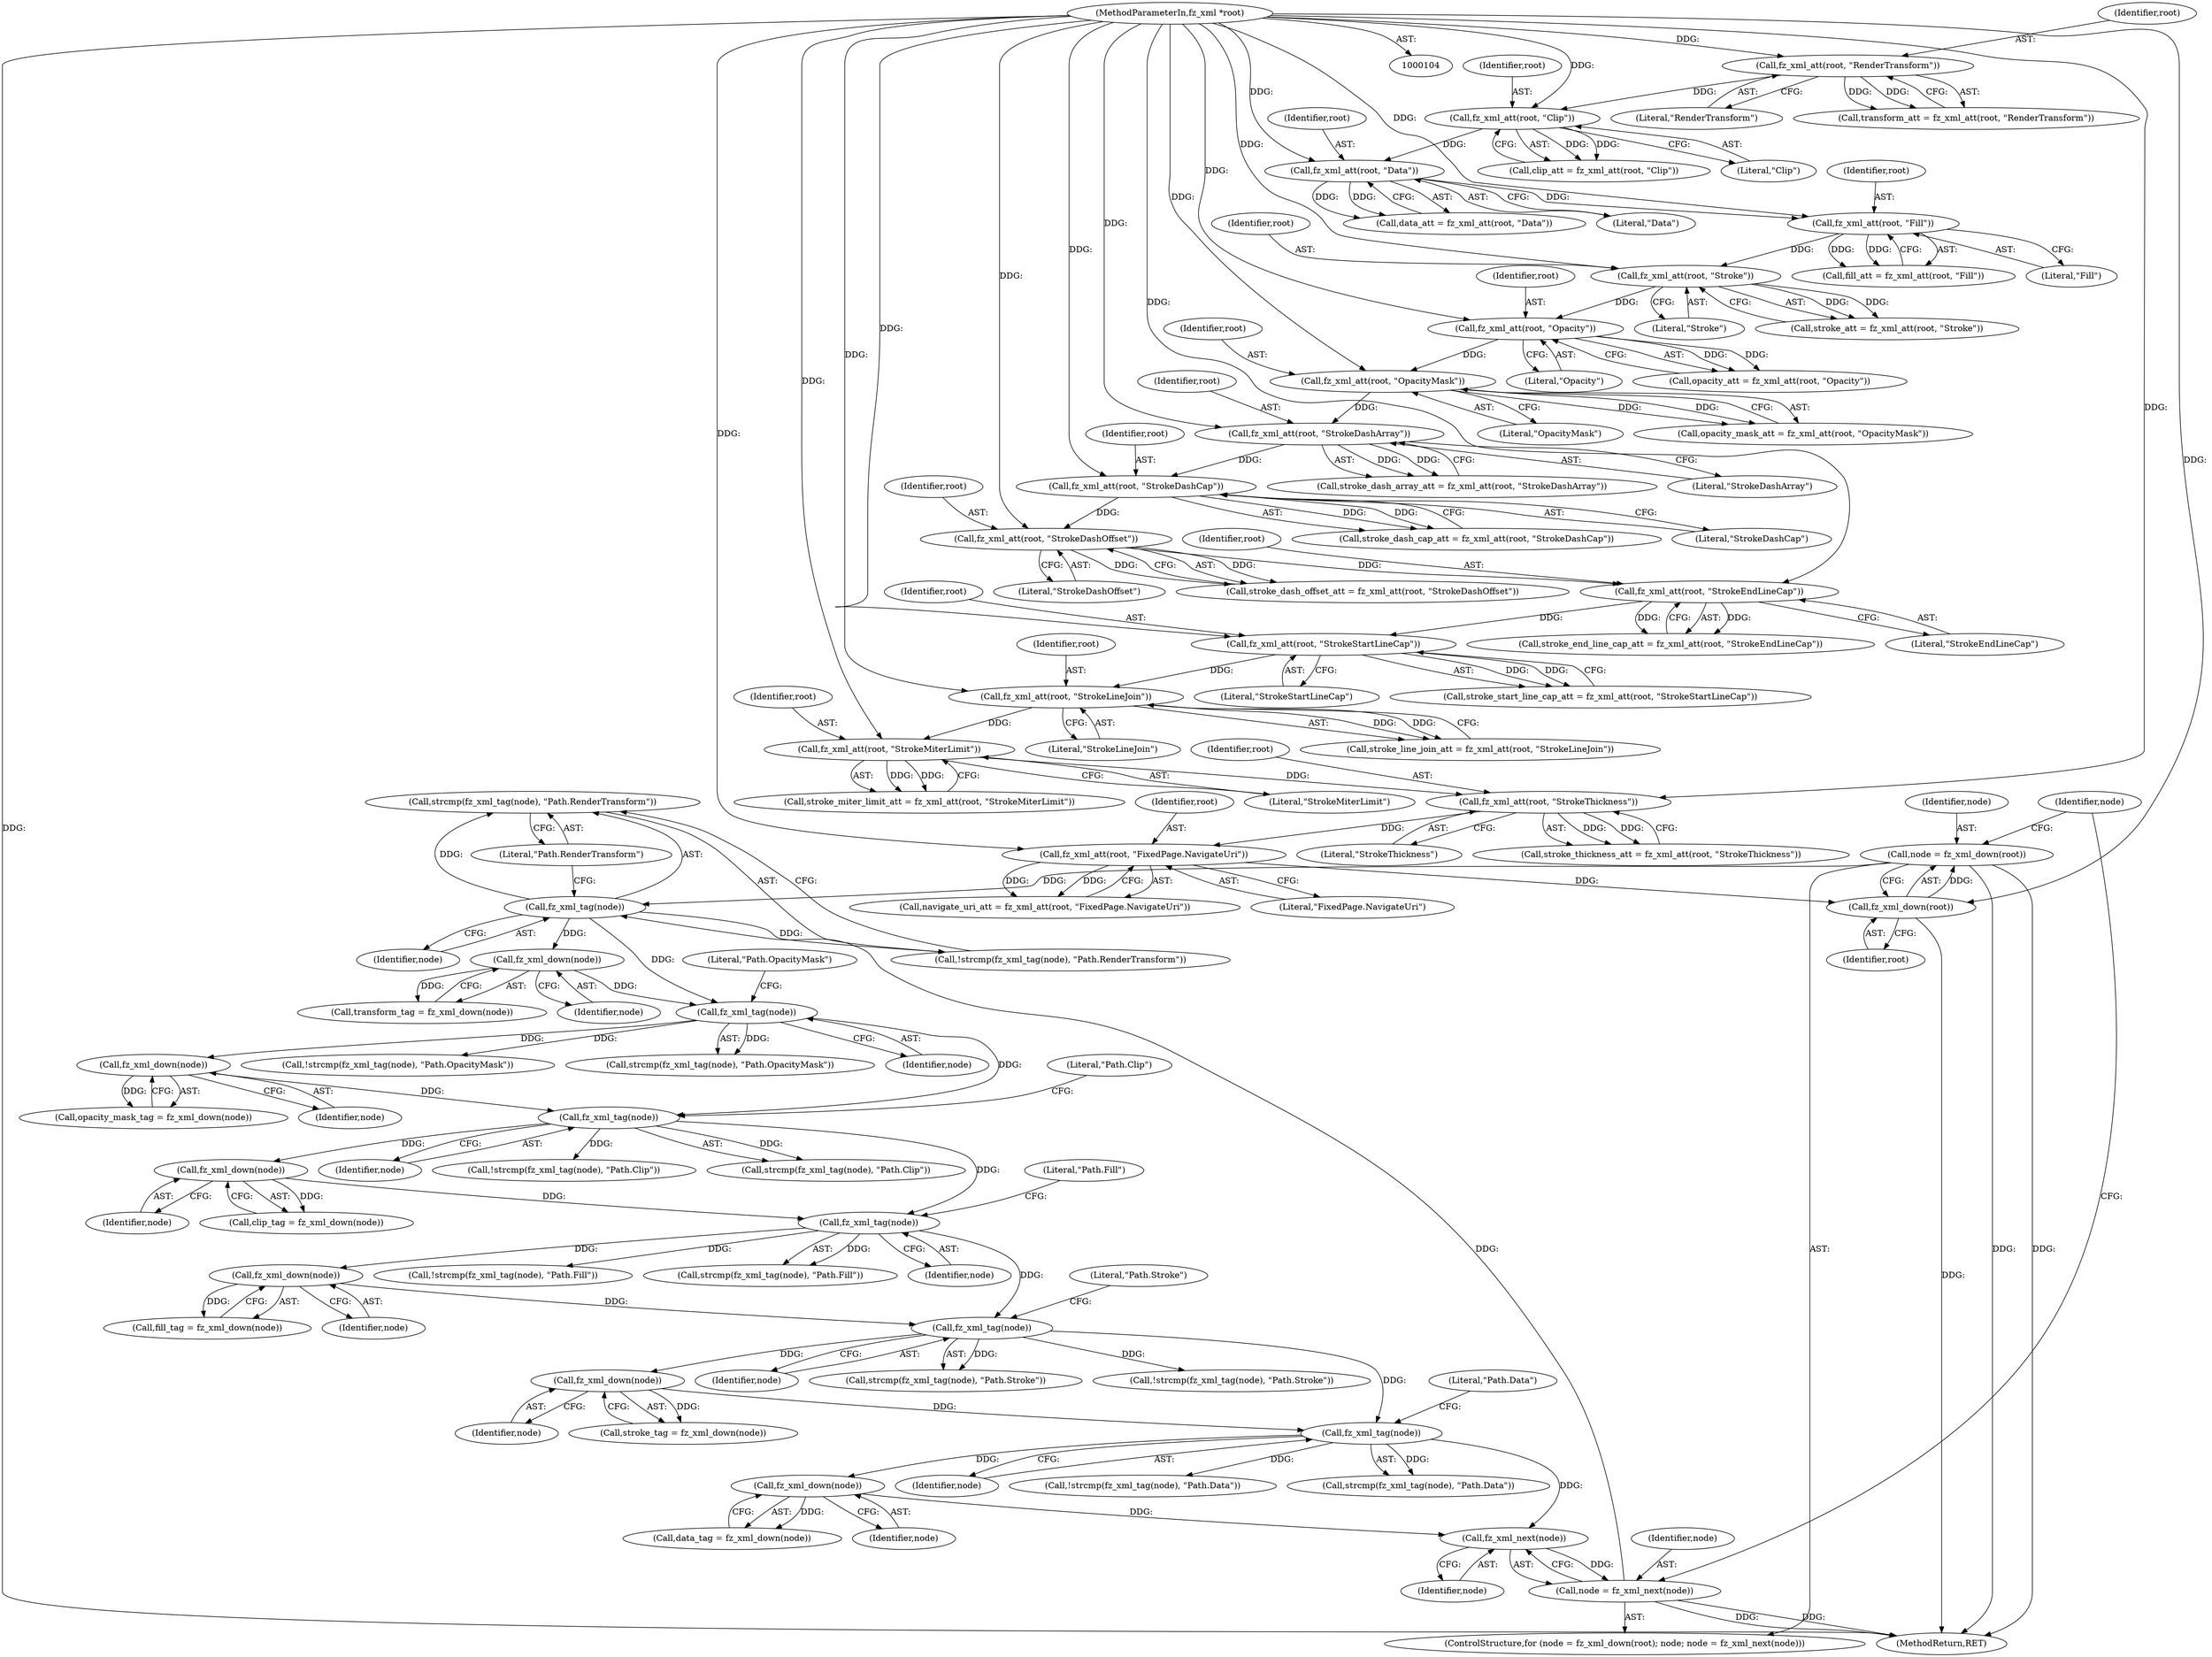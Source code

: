 digraph "0_ghostscript_60dabde18d7fe12b19da8b509bdfee9cc886aafc_3@API" {
"1000278" [label="(Call,strcmp(fz_xml_tag(node), \"Path.RenderTransform\"))"];
"1000279" [label="(Call,fz_xml_tag(node))"];
"1000266" [label="(Call,node = fz_xml_down(root))"];
"1000268" [label="(Call,fz_xml_down(root))"];
"1000262" [label="(Call,fz_xml_att(root, \"FixedPage.NavigateUri\"))"];
"1000257" [label="(Call,fz_xml_att(root, \"StrokeThickness\"))"];
"1000252" [label="(Call,fz_xml_att(root, \"StrokeMiterLimit\"))"];
"1000247" [label="(Call,fz_xml_att(root, \"StrokeLineJoin\"))"];
"1000242" [label="(Call,fz_xml_att(root, \"StrokeStartLineCap\"))"];
"1000237" [label="(Call,fz_xml_att(root, \"StrokeEndLineCap\"))"];
"1000232" [label="(Call,fz_xml_att(root, \"StrokeDashOffset\"))"];
"1000227" [label="(Call,fz_xml_att(root, \"StrokeDashCap\"))"];
"1000222" [label="(Call,fz_xml_att(root, \"StrokeDashArray\"))"];
"1000217" [label="(Call,fz_xml_att(root, \"OpacityMask\"))"];
"1000212" [label="(Call,fz_xml_att(root, \"Opacity\"))"];
"1000207" [label="(Call,fz_xml_att(root, \"Stroke\"))"];
"1000202" [label="(Call,fz_xml_att(root, \"Fill\"))"];
"1000197" [label="(Call,fz_xml_att(root, \"Data\"))"];
"1000192" [label="(Call,fz_xml_att(root, \"Clip\"))"];
"1000187" [label="(Call,fz_xml_att(root, \"RenderTransform\"))"];
"1000109" [label="(MethodParameterIn,fz_xml *root)"];
"1000271" [label="(Call,node = fz_xml_next(node))"];
"1000273" [label="(Call,fz_xml_next(node))"];
"1000329" [label="(Call,fz_xml_tag(node))"];
"1000324" [label="(Call,fz_xml_down(node))"];
"1000319" [label="(Call,fz_xml_tag(node))"];
"1000309" [label="(Call,fz_xml_tag(node))"];
"1000304" [label="(Call,fz_xml_down(node))"];
"1000299" [label="(Call,fz_xml_tag(node))"];
"1000289" [label="(Call,fz_xml_tag(node))"];
"1000284" [label="(Call,fz_xml_down(node))"];
"1000294" [label="(Call,fz_xml_down(node))"];
"1000314" [label="(Call,fz_xml_down(node))"];
"1000334" [label="(Call,fz_xml_down(node))"];
"1000227" [label="(Call,fz_xml_att(root, \"StrokeDashCap\"))"];
"1000307" [label="(Call,!strcmp(fz_xml_tag(node), \"Path.Fill\"))"];
"1000193" [label="(Identifier,root)"];
"1000202" [label="(Call,fz_xml_att(root, \"Fill\"))"];
"1000324" [label="(Call,fz_xml_down(node))"];
"1000287" [label="(Call,!strcmp(fz_xml_tag(node), \"Path.OpacityMask\"))"];
"1000277" [label="(Call,!strcmp(fz_xml_tag(node), \"Path.RenderTransform\"))"];
"1000295" [label="(Identifier,node)"];
"1000330" [label="(Identifier,node)"];
"1000327" [label="(Call,!strcmp(fz_xml_tag(node), \"Path.Data\"))"];
"1000233" [label="(Identifier,root)"];
"1000254" [label="(Literal,\"StrokeMiterLimit\")"];
"1000302" [label="(Call,clip_tag = fz_xml_down(node))"];
"1000269" [label="(Identifier,root)"];
"1000243" [label="(Identifier,root)"];
"1000300" [label="(Identifier,node)"];
"1000212" [label="(Call,fz_xml_att(root, \"Opacity\"))"];
"1000210" [label="(Call,opacity_att = fz_xml_att(root, \"Opacity\"))"];
"1000223" [label="(Identifier,root)"];
"1000218" [label="(Identifier,root)"];
"1000194" [label="(Literal,\"Clip\")"];
"1000242" [label="(Call,fz_xml_att(root, \"StrokeStartLineCap\"))"];
"1000272" [label="(Identifier,node)"];
"1000262" [label="(Call,fz_xml_att(root, \"FixedPage.NavigateUri\"))"];
"1000255" [label="(Call,stroke_thickness_att = fz_xml_att(root, \"StrokeThickness\"))"];
"1000335" [label="(Identifier,node)"];
"1000260" [label="(Call,navigate_uri_att = fz_xml_att(root, \"FixedPage.NavigateUri\"))"];
"1000297" [label="(Call,!strcmp(fz_xml_tag(node), \"Path.Clip\"))"];
"1000188" [label="(Identifier,root)"];
"1000200" [label="(Call,fill_att = fz_xml_att(root, \"Fill\"))"];
"1000187" [label="(Call,fz_xml_att(root, \"RenderTransform\"))"];
"1000267" [label="(Identifier,node)"];
"1000301" [label="(Literal,\"Path.Clip\")"];
"1000328" [label="(Call,strcmp(fz_xml_tag(node), \"Path.Data\"))"];
"1000225" [label="(Call,stroke_dash_cap_att = fz_xml_att(root, \"StrokeDashCap\"))"];
"1000314" [label="(Call,fz_xml_down(node))"];
"1000321" [label="(Literal,\"Path.Stroke\")"];
"1000215" [label="(Call,opacity_mask_att = fz_xml_att(root, \"OpacityMask\"))"];
"1000244" [label="(Literal,\"StrokeStartLineCap\")"];
"1000203" [label="(Identifier,root)"];
"1000281" [label="(Literal,\"Path.RenderTransform\")"];
"1000320" [label="(Identifier,node)"];
"1000274" [label="(Identifier,node)"];
"1000217" [label="(Call,fz_xml_att(root, \"OpacityMask\"))"];
"1000248" [label="(Identifier,root)"];
"1000204" [label="(Literal,\"Fill\")"];
"1000234" [label="(Literal,\"StrokeDashOffset\")"];
"1000288" [label="(Call,strcmp(fz_xml_tag(node), \"Path.OpacityMask\"))"];
"1000318" [label="(Call,strcmp(fz_xml_tag(node), \"Path.Stroke\"))"];
"1000214" [label="(Literal,\"Opacity\")"];
"1000258" [label="(Identifier,root)"];
"1000273" [label="(Call,fz_xml_next(node))"];
"1000268" [label="(Call,fz_xml_down(root))"];
"1000198" [label="(Identifier,root)"];
"1000213" [label="(Identifier,root)"];
"1000224" [label="(Literal,\"StrokeDashArray\")"];
"1000311" [label="(Literal,\"Path.Fill\")"];
"1000304" [label="(Call,fz_xml_down(node))"];
"1000292" [label="(Call,opacity_mask_tag = fz_xml_down(node))"];
"1000266" [label="(Call,node = fz_xml_down(root))"];
"1000270" [label="(Identifier,node)"];
"1000228" [label="(Identifier,root)"];
"1000284" [label="(Call,fz_xml_down(node))"];
"1000331" [label="(Literal,\"Path.Data\")"];
"1000222" [label="(Call,fz_xml_att(root, \"StrokeDashArray\"))"];
"1000299" [label="(Call,fz_xml_tag(node))"];
"1000259" [label="(Literal,\"StrokeThickness\")"];
"1000322" [label="(Call,stroke_tag = fz_xml_down(node))"];
"1000315" [label="(Identifier,node)"];
"1000240" [label="(Call,stroke_start_line_cap_att = fz_xml_att(root, \"StrokeStartLineCap\"))"];
"1000280" [label="(Identifier,node)"];
"1000235" [label="(Call,stroke_end_line_cap_att = fz_xml_att(root, \"StrokeEndLineCap\"))"];
"1000290" [label="(Identifier,node)"];
"1000334" [label="(Call,fz_xml_down(node))"];
"1000309" [label="(Call,fz_xml_tag(node))"];
"1000109" [label="(MethodParameterIn,fz_xml *root)"];
"1000265" [label="(ControlStructure,for (node = fz_xml_down(root); node; node = fz_xml_next(node)))"];
"1000252" [label="(Call,fz_xml_att(root, \"StrokeMiterLimit\"))"];
"1000289" [label="(Call,fz_xml_tag(node))"];
"1000305" [label="(Identifier,node)"];
"1000219" [label="(Literal,\"OpacityMask\")"];
"1000294" [label="(Call,fz_xml_down(node))"];
"1000229" [label="(Literal,\"StrokeDashCap\")"];
"1000332" [label="(Call,data_tag = fz_xml_down(node))"];
"1000192" [label="(Call,fz_xml_att(root, \"Clip\"))"];
"1000195" [label="(Call,data_att = fz_xml_att(root, \"Data\"))"];
"1000257" [label="(Call,fz_xml_att(root, \"StrokeThickness\"))"];
"1000245" [label="(Call,stroke_line_join_att = fz_xml_att(root, \"StrokeLineJoin\"))"];
"1000249" [label="(Literal,\"StrokeLineJoin\")"];
"1000278" [label="(Call,strcmp(fz_xml_tag(node), \"Path.RenderTransform\"))"];
"1000279" [label="(Call,fz_xml_tag(node))"];
"1000298" [label="(Call,strcmp(fz_xml_tag(node), \"Path.Clip\"))"];
"1000271" [label="(Call,node = fz_xml_next(node))"];
"1000237" [label="(Call,fz_xml_att(root, \"StrokeEndLineCap\"))"];
"1000209" [label="(Literal,\"Stroke\")"];
"1000205" [label="(Call,stroke_att = fz_xml_att(root, \"Stroke\"))"];
"1000325" [label="(Identifier,node)"];
"1000285" [label="(Identifier,node)"];
"1000207" [label="(Call,fz_xml_att(root, \"Stroke\"))"];
"1000185" [label="(Call,transform_att = fz_xml_att(root, \"RenderTransform\"))"];
"1000312" [label="(Call,fill_tag = fz_xml_down(node))"];
"1000238" [label="(Identifier,root)"];
"1000250" [label="(Call,stroke_miter_limit_att = fz_xml_att(root, \"StrokeMiterLimit\"))"];
"1000308" [label="(Call,strcmp(fz_xml_tag(node), \"Path.Fill\"))"];
"1000253" [label="(Identifier,root)"];
"1000291" [label="(Literal,\"Path.OpacityMask\")"];
"1000208" [label="(Identifier,root)"];
"1000329" [label="(Call,fz_xml_tag(node))"];
"1000197" [label="(Call,fz_xml_att(root, \"Data\"))"];
"1000317" [label="(Call,!strcmp(fz_xml_tag(node), \"Path.Stroke\"))"];
"1000189" [label="(Literal,\"RenderTransform\")"];
"1000232" [label="(Call,fz_xml_att(root, \"StrokeDashOffset\"))"];
"1000282" [label="(Call,transform_tag = fz_xml_down(node))"];
"1000964" [label="(MethodReturn,RET)"];
"1000264" [label="(Literal,\"FixedPage.NavigateUri\")"];
"1000190" [label="(Call,clip_att = fz_xml_att(root, \"Clip\"))"];
"1000310" [label="(Identifier,node)"];
"1000247" [label="(Call,fz_xml_att(root, \"StrokeLineJoin\"))"];
"1000263" [label="(Identifier,root)"];
"1000319" [label="(Call,fz_xml_tag(node))"];
"1000220" [label="(Call,stroke_dash_array_att = fz_xml_att(root, \"StrokeDashArray\"))"];
"1000199" [label="(Literal,\"Data\")"];
"1000230" [label="(Call,stroke_dash_offset_att = fz_xml_att(root, \"StrokeDashOffset\"))"];
"1000239" [label="(Literal,\"StrokeEndLineCap\")"];
"1000278" -> "1000277"  [label="AST: "];
"1000278" -> "1000281"  [label="CFG: "];
"1000279" -> "1000278"  [label="AST: "];
"1000281" -> "1000278"  [label="AST: "];
"1000277" -> "1000278"  [label="CFG: "];
"1000279" -> "1000278"  [label="DDG: "];
"1000279" -> "1000280"  [label="CFG: "];
"1000280" -> "1000279"  [label="AST: "];
"1000281" -> "1000279"  [label="CFG: "];
"1000279" -> "1000277"  [label="DDG: "];
"1000266" -> "1000279"  [label="DDG: "];
"1000271" -> "1000279"  [label="DDG: "];
"1000279" -> "1000284"  [label="DDG: "];
"1000279" -> "1000289"  [label="DDG: "];
"1000266" -> "1000265"  [label="AST: "];
"1000266" -> "1000268"  [label="CFG: "];
"1000267" -> "1000266"  [label="AST: "];
"1000268" -> "1000266"  [label="AST: "];
"1000270" -> "1000266"  [label="CFG: "];
"1000266" -> "1000964"  [label="DDG: "];
"1000266" -> "1000964"  [label="DDG: "];
"1000268" -> "1000266"  [label="DDG: "];
"1000268" -> "1000269"  [label="CFG: "];
"1000269" -> "1000268"  [label="AST: "];
"1000268" -> "1000964"  [label="DDG: "];
"1000262" -> "1000268"  [label="DDG: "];
"1000109" -> "1000268"  [label="DDG: "];
"1000262" -> "1000260"  [label="AST: "];
"1000262" -> "1000264"  [label="CFG: "];
"1000263" -> "1000262"  [label="AST: "];
"1000264" -> "1000262"  [label="AST: "];
"1000260" -> "1000262"  [label="CFG: "];
"1000262" -> "1000260"  [label="DDG: "];
"1000262" -> "1000260"  [label="DDG: "];
"1000257" -> "1000262"  [label="DDG: "];
"1000109" -> "1000262"  [label="DDG: "];
"1000257" -> "1000255"  [label="AST: "];
"1000257" -> "1000259"  [label="CFG: "];
"1000258" -> "1000257"  [label="AST: "];
"1000259" -> "1000257"  [label="AST: "];
"1000255" -> "1000257"  [label="CFG: "];
"1000257" -> "1000255"  [label="DDG: "];
"1000257" -> "1000255"  [label="DDG: "];
"1000252" -> "1000257"  [label="DDG: "];
"1000109" -> "1000257"  [label="DDG: "];
"1000252" -> "1000250"  [label="AST: "];
"1000252" -> "1000254"  [label="CFG: "];
"1000253" -> "1000252"  [label="AST: "];
"1000254" -> "1000252"  [label="AST: "];
"1000250" -> "1000252"  [label="CFG: "];
"1000252" -> "1000250"  [label="DDG: "];
"1000252" -> "1000250"  [label="DDG: "];
"1000247" -> "1000252"  [label="DDG: "];
"1000109" -> "1000252"  [label="DDG: "];
"1000247" -> "1000245"  [label="AST: "];
"1000247" -> "1000249"  [label="CFG: "];
"1000248" -> "1000247"  [label="AST: "];
"1000249" -> "1000247"  [label="AST: "];
"1000245" -> "1000247"  [label="CFG: "];
"1000247" -> "1000245"  [label="DDG: "];
"1000247" -> "1000245"  [label="DDG: "];
"1000242" -> "1000247"  [label="DDG: "];
"1000109" -> "1000247"  [label="DDG: "];
"1000242" -> "1000240"  [label="AST: "];
"1000242" -> "1000244"  [label="CFG: "];
"1000243" -> "1000242"  [label="AST: "];
"1000244" -> "1000242"  [label="AST: "];
"1000240" -> "1000242"  [label="CFG: "];
"1000242" -> "1000240"  [label="DDG: "];
"1000242" -> "1000240"  [label="DDG: "];
"1000237" -> "1000242"  [label="DDG: "];
"1000109" -> "1000242"  [label="DDG: "];
"1000237" -> "1000235"  [label="AST: "];
"1000237" -> "1000239"  [label="CFG: "];
"1000238" -> "1000237"  [label="AST: "];
"1000239" -> "1000237"  [label="AST: "];
"1000235" -> "1000237"  [label="CFG: "];
"1000237" -> "1000235"  [label="DDG: "];
"1000237" -> "1000235"  [label="DDG: "];
"1000232" -> "1000237"  [label="DDG: "];
"1000109" -> "1000237"  [label="DDG: "];
"1000232" -> "1000230"  [label="AST: "];
"1000232" -> "1000234"  [label="CFG: "];
"1000233" -> "1000232"  [label="AST: "];
"1000234" -> "1000232"  [label="AST: "];
"1000230" -> "1000232"  [label="CFG: "];
"1000232" -> "1000230"  [label="DDG: "];
"1000232" -> "1000230"  [label="DDG: "];
"1000227" -> "1000232"  [label="DDG: "];
"1000109" -> "1000232"  [label="DDG: "];
"1000227" -> "1000225"  [label="AST: "];
"1000227" -> "1000229"  [label="CFG: "];
"1000228" -> "1000227"  [label="AST: "];
"1000229" -> "1000227"  [label="AST: "];
"1000225" -> "1000227"  [label="CFG: "];
"1000227" -> "1000225"  [label="DDG: "];
"1000227" -> "1000225"  [label="DDG: "];
"1000222" -> "1000227"  [label="DDG: "];
"1000109" -> "1000227"  [label="DDG: "];
"1000222" -> "1000220"  [label="AST: "];
"1000222" -> "1000224"  [label="CFG: "];
"1000223" -> "1000222"  [label="AST: "];
"1000224" -> "1000222"  [label="AST: "];
"1000220" -> "1000222"  [label="CFG: "];
"1000222" -> "1000220"  [label="DDG: "];
"1000222" -> "1000220"  [label="DDG: "];
"1000217" -> "1000222"  [label="DDG: "];
"1000109" -> "1000222"  [label="DDG: "];
"1000217" -> "1000215"  [label="AST: "];
"1000217" -> "1000219"  [label="CFG: "];
"1000218" -> "1000217"  [label="AST: "];
"1000219" -> "1000217"  [label="AST: "];
"1000215" -> "1000217"  [label="CFG: "];
"1000217" -> "1000215"  [label="DDG: "];
"1000217" -> "1000215"  [label="DDG: "];
"1000212" -> "1000217"  [label="DDG: "];
"1000109" -> "1000217"  [label="DDG: "];
"1000212" -> "1000210"  [label="AST: "];
"1000212" -> "1000214"  [label="CFG: "];
"1000213" -> "1000212"  [label="AST: "];
"1000214" -> "1000212"  [label="AST: "];
"1000210" -> "1000212"  [label="CFG: "];
"1000212" -> "1000210"  [label="DDG: "];
"1000212" -> "1000210"  [label="DDG: "];
"1000207" -> "1000212"  [label="DDG: "];
"1000109" -> "1000212"  [label="DDG: "];
"1000207" -> "1000205"  [label="AST: "];
"1000207" -> "1000209"  [label="CFG: "];
"1000208" -> "1000207"  [label="AST: "];
"1000209" -> "1000207"  [label="AST: "];
"1000205" -> "1000207"  [label="CFG: "];
"1000207" -> "1000205"  [label="DDG: "];
"1000207" -> "1000205"  [label="DDG: "];
"1000202" -> "1000207"  [label="DDG: "];
"1000109" -> "1000207"  [label="DDG: "];
"1000202" -> "1000200"  [label="AST: "];
"1000202" -> "1000204"  [label="CFG: "];
"1000203" -> "1000202"  [label="AST: "];
"1000204" -> "1000202"  [label="AST: "];
"1000200" -> "1000202"  [label="CFG: "];
"1000202" -> "1000200"  [label="DDG: "];
"1000202" -> "1000200"  [label="DDG: "];
"1000197" -> "1000202"  [label="DDG: "];
"1000109" -> "1000202"  [label="DDG: "];
"1000197" -> "1000195"  [label="AST: "];
"1000197" -> "1000199"  [label="CFG: "];
"1000198" -> "1000197"  [label="AST: "];
"1000199" -> "1000197"  [label="AST: "];
"1000195" -> "1000197"  [label="CFG: "];
"1000197" -> "1000195"  [label="DDG: "];
"1000197" -> "1000195"  [label="DDG: "];
"1000192" -> "1000197"  [label="DDG: "];
"1000109" -> "1000197"  [label="DDG: "];
"1000192" -> "1000190"  [label="AST: "];
"1000192" -> "1000194"  [label="CFG: "];
"1000193" -> "1000192"  [label="AST: "];
"1000194" -> "1000192"  [label="AST: "];
"1000190" -> "1000192"  [label="CFG: "];
"1000192" -> "1000190"  [label="DDG: "];
"1000192" -> "1000190"  [label="DDG: "];
"1000187" -> "1000192"  [label="DDG: "];
"1000109" -> "1000192"  [label="DDG: "];
"1000187" -> "1000185"  [label="AST: "];
"1000187" -> "1000189"  [label="CFG: "];
"1000188" -> "1000187"  [label="AST: "];
"1000189" -> "1000187"  [label="AST: "];
"1000185" -> "1000187"  [label="CFG: "];
"1000187" -> "1000185"  [label="DDG: "];
"1000187" -> "1000185"  [label="DDG: "];
"1000109" -> "1000187"  [label="DDG: "];
"1000109" -> "1000104"  [label="AST: "];
"1000109" -> "1000964"  [label="DDG: "];
"1000271" -> "1000265"  [label="AST: "];
"1000271" -> "1000273"  [label="CFG: "];
"1000272" -> "1000271"  [label="AST: "];
"1000273" -> "1000271"  [label="AST: "];
"1000270" -> "1000271"  [label="CFG: "];
"1000271" -> "1000964"  [label="DDG: "];
"1000271" -> "1000964"  [label="DDG: "];
"1000273" -> "1000271"  [label="DDG: "];
"1000273" -> "1000274"  [label="CFG: "];
"1000274" -> "1000273"  [label="AST: "];
"1000329" -> "1000273"  [label="DDG: "];
"1000334" -> "1000273"  [label="DDG: "];
"1000329" -> "1000328"  [label="AST: "];
"1000329" -> "1000330"  [label="CFG: "];
"1000330" -> "1000329"  [label="AST: "];
"1000331" -> "1000329"  [label="CFG: "];
"1000329" -> "1000327"  [label="DDG: "];
"1000329" -> "1000328"  [label="DDG: "];
"1000324" -> "1000329"  [label="DDG: "];
"1000319" -> "1000329"  [label="DDG: "];
"1000329" -> "1000334"  [label="DDG: "];
"1000324" -> "1000322"  [label="AST: "];
"1000324" -> "1000325"  [label="CFG: "];
"1000325" -> "1000324"  [label="AST: "];
"1000322" -> "1000324"  [label="CFG: "];
"1000324" -> "1000322"  [label="DDG: "];
"1000319" -> "1000324"  [label="DDG: "];
"1000319" -> "1000318"  [label="AST: "];
"1000319" -> "1000320"  [label="CFG: "];
"1000320" -> "1000319"  [label="AST: "];
"1000321" -> "1000319"  [label="CFG: "];
"1000319" -> "1000317"  [label="DDG: "];
"1000319" -> "1000318"  [label="DDG: "];
"1000309" -> "1000319"  [label="DDG: "];
"1000314" -> "1000319"  [label="DDG: "];
"1000309" -> "1000308"  [label="AST: "];
"1000309" -> "1000310"  [label="CFG: "];
"1000310" -> "1000309"  [label="AST: "];
"1000311" -> "1000309"  [label="CFG: "];
"1000309" -> "1000307"  [label="DDG: "];
"1000309" -> "1000308"  [label="DDG: "];
"1000304" -> "1000309"  [label="DDG: "];
"1000299" -> "1000309"  [label="DDG: "];
"1000309" -> "1000314"  [label="DDG: "];
"1000304" -> "1000302"  [label="AST: "];
"1000304" -> "1000305"  [label="CFG: "];
"1000305" -> "1000304"  [label="AST: "];
"1000302" -> "1000304"  [label="CFG: "];
"1000304" -> "1000302"  [label="DDG: "];
"1000299" -> "1000304"  [label="DDG: "];
"1000299" -> "1000298"  [label="AST: "];
"1000299" -> "1000300"  [label="CFG: "];
"1000300" -> "1000299"  [label="AST: "];
"1000301" -> "1000299"  [label="CFG: "];
"1000299" -> "1000297"  [label="DDG: "];
"1000299" -> "1000298"  [label="DDG: "];
"1000289" -> "1000299"  [label="DDG: "];
"1000294" -> "1000299"  [label="DDG: "];
"1000289" -> "1000288"  [label="AST: "];
"1000289" -> "1000290"  [label="CFG: "];
"1000290" -> "1000289"  [label="AST: "];
"1000291" -> "1000289"  [label="CFG: "];
"1000289" -> "1000287"  [label="DDG: "];
"1000289" -> "1000288"  [label="DDG: "];
"1000284" -> "1000289"  [label="DDG: "];
"1000289" -> "1000294"  [label="DDG: "];
"1000284" -> "1000282"  [label="AST: "];
"1000284" -> "1000285"  [label="CFG: "];
"1000285" -> "1000284"  [label="AST: "];
"1000282" -> "1000284"  [label="CFG: "];
"1000284" -> "1000282"  [label="DDG: "];
"1000294" -> "1000292"  [label="AST: "];
"1000294" -> "1000295"  [label="CFG: "];
"1000295" -> "1000294"  [label="AST: "];
"1000292" -> "1000294"  [label="CFG: "];
"1000294" -> "1000292"  [label="DDG: "];
"1000314" -> "1000312"  [label="AST: "];
"1000314" -> "1000315"  [label="CFG: "];
"1000315" -> "1000314"  [label="AST: "];
"1000312" -> "1000314"  [label="CFG: "];
"1000314" -> "1000312"  [label="DDG: "];
"1000334" -> "1000332"  [label="AST: "];
"1000334" -> "1000335"  [label="CFG: "];
"1000335" -> "1000334"  [label="AST: "];
"1000332" -> "1000334"  [label="CFG: "];
"1000334" -> "1000332"  [label="DDG: "];
}
